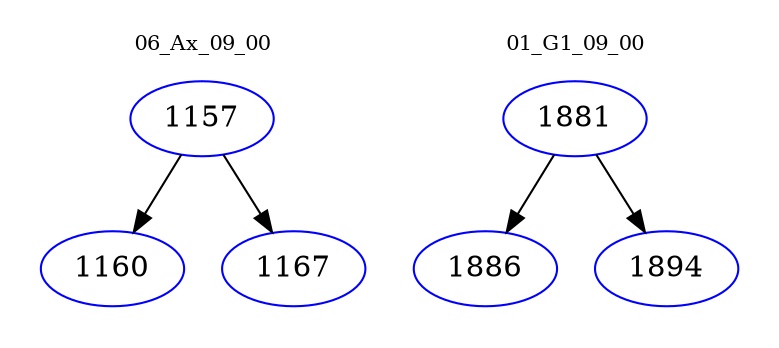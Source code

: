 digraph{
subgraph cluster_0 {
color = white
label = "06_Ax_09_00";
fontsize=10;
T0_1157 [label="1157", color="blue"]
T0_1157 -> T0_1160 [color="black"]
T0_1160 [label="1160", color="blue"]
T0_1157 -> T0_1167 [color="black"]
T0_1167 [label="1167", color="blue"]
}
subgraph cluster_1 {
color = white
label = "01_G1_09_00";
fontsize=10;
T1_1881 [label="1881", color="blue"]
T1_1881 -> T1_1886 [color="black"]
T1_1886 [label="1886", color="blue"]
T1_1881 -> T1_1894 [color="black"]
T1_1894 [label="1894", color="blue"]
}
}
